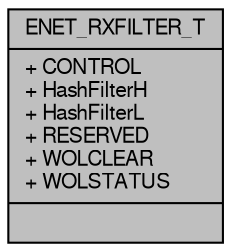 digraph "ENET_RXFILTER_T"
{
  edge [fontname="FreeSans",fontsize="10",labelfontname="FreeSans",labelfontsize="10"];
  node [fontname="FreeSans",fontsize="10",shape=record];
  Node1 [label="{ENET_RXFILTER_T\n|+ CONTROL\l+ HashFilterH\l+ HashFilterL\l+ RESERVED\l+ WOLCLEAR\l+ WOLSTATUS\l|}",height=0.2,width=0.4,color="black", fillcolor="grey75", style="filled", fontcolor="black"];
}
